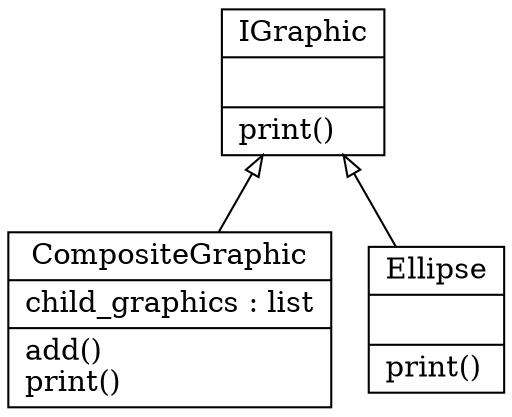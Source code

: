 digraph "classes" {
charset="utf-8"
rankdir=BT
"0" [label="{CompositeGraphic|child_graphics : list\l|add()\lprint()\l}", shape="record"];
"1" [label="{Ellipse|\l|print()\l}", shape="record"];
"2" [label="{IGraphic|\l|print()\l}", shape="record"];
"0" -> "2" [arrowhead="empty", arrowtail="none"];
"1" -> "2" [arrowhead="empty", arrowtail="none"];
}
